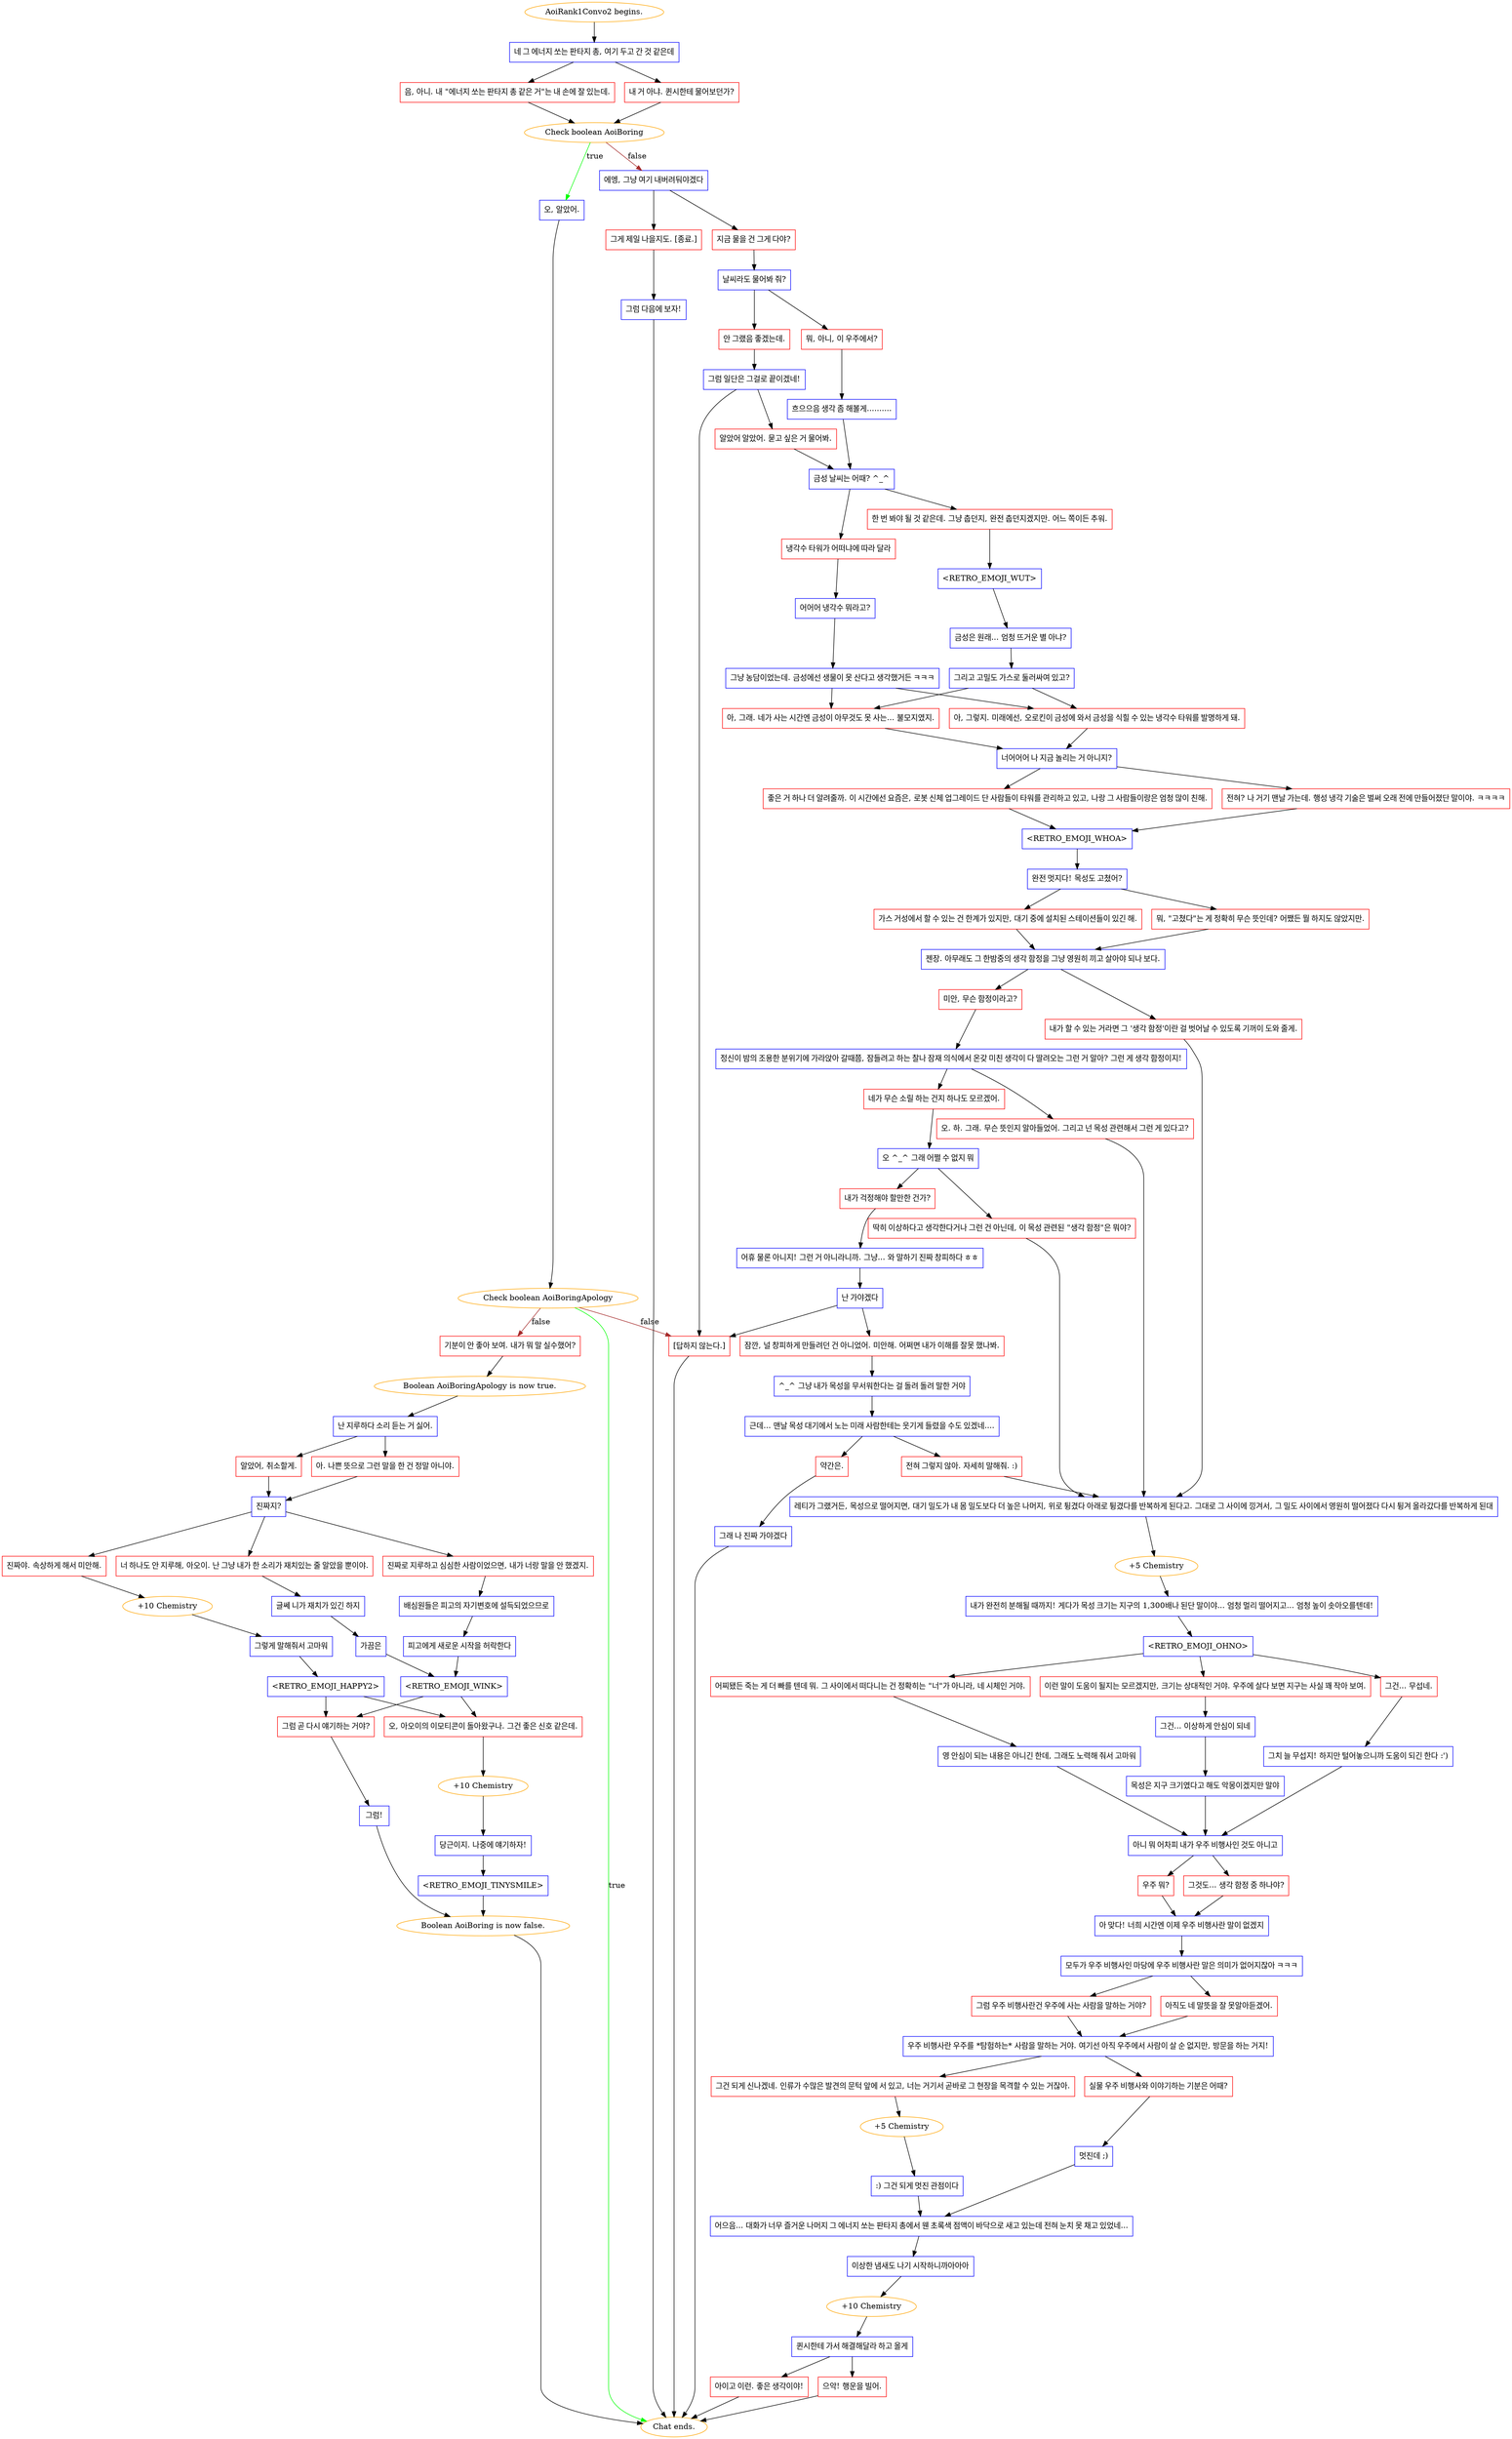digraph {
	"AoiRank1Convo2 begins." [color=orange];
		"AoiRank1Convo2 begins." -> j3016009528;
	j3016009528 [label="네 그 에너지 쏘는 판타지 총, 여기 두고 간 것 같은데",shape=box,color=blue];
		j3016009528 -> j2046092280;
		j3016009528 -> j1397132774;
	j2046092280 [label="음, 아니. 내 \"에너지 쏘는 판타지 총 같은 거\"는 내 손에 잘 있는데.",shape=box,color=red];
		j2046092280 -> j1717996206;
	j1397132774 [label="내 거 아냐. 퀸시한테 물어보던가?",shape=box,color=red];
		j1397132774 -> j1717996206;
	j1717996206 [label="Check boolean AoiBoring",color=orange];
		j1717996206 -> j3326726889 [label=true,color=green];
		j1717996206 -> j2679748249 [label=false,color=brown];
	j3326726889 [label="오, 알았어.",shape=box,color=blue];
		j3326726889 -> j2507467571;
	j2679748249 [label="에엥, 그냥 여기 내버려둬야겠다",shape=box,color=blue];
		j2679748249 -> j4240802277;
		j2679748249 -> j1494117957;
	j2507467571 [label="Check boolean AoiBoringApology",color=orange];
		j2507467571 -> "Chat ends." [label=true,color=green];
		j2507467571 -> j925065511 [label=false,color=brown];
		j2507467571 -> j283737197 [label=false,color=brown];
	j4240802277 [label="지금 물을 건 그게 다야?",shape=box,color=red];
		j4240802277 -> j2928643112;
	j1494117957 [label="그게 제일 나을지도. [종료.]",shape=box,color=red];
		j1494117957 -> j2197278808;
	"Chat ends." [color=orange];
	j925065511 [label="기분이 안 좋아 보여. 내가 뭐 말 실수했어?",shape=box,color=red];
		j925065511 -> j3294158505;
	j283737197 [label="[답하지 않는다.]",shape=box,color=red];
		j283737197 -> "Chat ends.";
	j2928643112 [label="날씨라도 물어봐 줘?",shape=box,color=blue];
		j2928643112 -> j4243666250;
		j2928643112 -> j4075874017;
	j2197278808 [label="그럼 다음에 보자!",shape=box,color=blue];
		j2197278808 -> "Chat ends.";
	j3294158505 [label="Boolean AoiBoringApology is now true.",color=orange];
		j3294158505 -> j115642472;
	j4243666250 [label="뭐, 아니, 이 우주에서?",shape=box,color=red];
		j4243666250 -> j4081993666;
	j4075874017 [label="안 그랬음 좋겠는데.",shape=box,color=red];
		j4075874017 -> j1604738586;
	j115642472 [label="난 지루하다 소리 듣는 거 싫어.",shape=box,color=blue];
		j115642472 -> j1569394216;
		j115642472 -> j3104485783;
	j4081993666 [label="흐으으음 생각 좀 해볼게..........",shape=box,color=blue];
		j4081993666 -> j3215590694;
	j1604738586 [label="그럼 일단은 그걸로 끝이겠네!",shape=box,color=blue];
		j1604738586 -> j327638512;
		j1604738586 -> j283737197;
	j1569394216 [label="아. 나쁜 뜻으로 그런 말을 한 건 정말 아니야.",shape=box,color=red];
		j1569394216 -> j4044544658;
	j3104485783 [label="알았어, 취소할게.",shape=box,color=red];
		j3104485783 -> j4044544658;
	j3215590694 [label="금성 날씨는 어때? ^_^",shape=box,color=blue];
		j3215590694 -> j3230852679;
		j3215590694 -> j1468835730;
	j327638512 [label="알았어 알았어. 묻고 싶은 거 물어봐.",shape=box,color=red];
		j327638512 -> j3215590694;
	j4044544658 [label="진짜지?",shape=box,color=blue];
		j4044544658 -> j503883134;
		j4044544658 -> j4078317949;
		j4044544658 -> j3465976162;
	j3230852679 [label="냉각수 타워가 어떠냐에 따라 달라",shape=box,color=red];
		j3230852679 -> j3314902951;
	j1468835730 [label="한 번 봐야 될 것 같은데. 그냥 춥던지, 완전 춥던지겠지만. 어느 쪽이든 추워.",shape=box,color=red];
		j1468835730 -> j4095303364;
	j503883134 [label="진짜야. 속상하게 해서 미안해.",shape=box,color=red];
		j503883134 -> j374732258;
	j4078317949 [label="너 하나도 안 지루해, 아오이. 난 그냥 내가 한 소리가 재치있는 줄 알았을 뿐이야.",shape=box,color=red];
		j4078317949 -> j3170681262;
	j3465976162 [label="진짜로 지루하고 심심한 사람이었으면, 내가 너랑 말을 안 했겠지.",shape=box,color=red];
		j3465976162 -> j2346081147;
	j3314902951 [label="어어어 냉각수 뭐라고?",shape=box,color=blue];
		j3314902951 -> j2441946399;
	j4095303364 [label="<RETRO_EMOJI_WUT>",shape=box,color=blue];
		j4095303364 -> j2372851430;
	j374732258 [label="+10 Chemistry",color=orange];
		j374732258 -> j1530034692;
	j3170681262 [label="글쎄 니가 재치가 있긴 하지",shape=box,color=blue];
		j3170681262 -> j1771187101;
	j2346081147 [label="배심원들은 피고의 자기변호에 설득되었으므로",shape=box,color=blue];
		j2346081147 -> j3157651033;
	j2441946399 [label="그냥 농담이었는데. 금성에선 생물이 못 산다고 생각했거든 ㅋㅋㅋ",shape=box,color=blue];
		j2441946399 -> j266912165;
		j2441946399 -> j3185488055;
	j2372851430 [label="금성은 원래... 엄청 뜨거운 별 아냐?",shape=box,color=blue];
		j2372851430 -> j2824505912;
	j1530034692 [label="그렇게 말해줘서 고마워",shape=box,color=blue];
		j1530034692 -> j2657560192;
	j1771187101 [label="가끔은",shape=box,color=blue];
		j1771187101 -> j3097585450;
	j3157651033 [label="피고에게 새로운 시작을 허락한다",shape=box,color=blue];
		j3157651033 -> j3097585450;
	j266912165 [label="아, 그래. 네가 사는 시간엔 금성이 아무것도 못 사는... 불모지였지.",shape=box,color=red];
		j266912165 -> j925871048;
	j3185488055 [label="아, 그렇지. 미래에선, 오로킨이 금성에 와서 금성을 식힐 수 있는 냉각수 타워를 발명하게 돼.",shape=box,color=red];
		j3185488055 -> j925871048;
	j2824505912 [label="그리고 고밀도 가스로 둘러싸여 있고?",shape=box,color=blue];
		j2824505912 -> j266912165;
		j2824505912 -> j3185488055;
	j2657560192 [label="<RETRO_EMOJI_HAPPY2>",shape=box,color=blue];
		j2657560192 -> j1518623228;
		j2657560192 -> j3313564298;
	j3097585450 [label="<RETRO_EMOJI_WINK>",shape=box,color=blue];
		j3097585450 -> j1518623228;
		j3097585450 -> j3313564298;
	j925871048 [label="너어어어 나 지금 놀리는 거 아니지?",shape=box,color=blue];
		j925871048 -> j1148090647;
		j925871048 -> j607606356;
	j1518623228 [label="그럼 곧 다시 얘기하는 거야?",shape=box,color=red];
		j1518623228 -> j3505660541;
	j3313564298 [label="오, 아오이의 이모티콘이 돌아왔구나. 그건 좋은 신호 같은데.",shape=box,color=red];
		j3313564298 -> j3167383000;
	j1148090647 [label="좋은 거 하나 더 알려줄까. 이 시간에선 요즘은, 로봇 신체 업그레이드 단 사람들이 타워를 관리하고 있고, 나랑 그 사람들이랑은 엄청 많이 친해.",shape=box,color=red];
		j1148090647 -> j3023881028;
	j607606356 [label="전혀? 나 거기 맨날 가는데. 행성 냉각 기술은 벌써 오래 전에 만들어졌단 말이야. ㅋㅋㅋㅋ",shape=box,color=red];
		j607606356 -> j3023881028;
	j3505660541 [label="그럼!",shape=box,color=blue];
		j3505660541 -> j2581611291;
	j3167383000 [label="+10 Chemistry",color=orange];
		j3167383000 -> j3635592333;
	j3023881028 [label="<RETRO_EMOJI_WHOA>",shape=box,color=blue];
		j3023881028 -> j1785924917;
	j2581611291 [label="Boolean AoiBoring is now false.",color=orange];
		j2581611291 -> "Chat ends.";
	j3635592333 [label="당근이지. 나중에 얘기하자!",shape=box,color=blue];
		j3635592333 -> j153386734;
	j1785924917 [label="완전 멋지다! 목성도 고쳤어?",shape=box,color=blue];
		j1785924917 -> j4279683981;
		j1785924917 -> j3429321832;
	j153386734 [label="<RETRO_EMOJI_TINYSMILE>",shape=box,color=blue];
		j153386734 -> j2581611291;
	j4279683981 [label="가스 거성에서 할 수 있는 건 한계가 있지만, 대기 중에 설치된 스테이션들이 있긴 해.",shape=box,color=red];
		j4279683981 -> j1914923842;
	j3429321832 [label="뭐, \"고쳤다\"는 게 정확히 무슨 뜻인데? 어쨌든 뭘 하지도 않았지만.",shape=box,color=red];
		j3429321832 -> j1914923842;
	j1914923842 [label="젠장. 아무래도 그 한밤중의 생각 함정을 그냥 영원히 끼고 살아야 되나 보다.",shape=box,color=blue];
		j1914923842 -> j1670060987;
		j1914923842 -> j1833901556;
	j1670060987 [label="내가 할 수 있는 거라면 그 '생각 함정'이란 걸 벗어날 수 있도록 기꺼이 도와 줄게.",shape=box,color=red];
		j1670060987 -> j28813633;
	j1833901556 [label="미안, 무슨 함정이라고?",shape=box,color=red];
		j1833901556 -> j3410269663;
	j28813633 [label="레티가 그랬거든, 목성으로 떨어지면, 대기 밀도가 내 몸 밀도보다 더 높은 나머지, 위로 튕겼다 아래로 튕겼다를 반복하게 된다고. 그대로 그 사이에 낑겨서, 그 밀도 사이에서 영원히 떨어졌다 다시 튕겨 올라갔다를 반복하게 된대",shape=box,color=blue];
		j28813633 -> j2224140955;
	j3410269663 [label="정신이 밤의 조용한 분위기에 가라앉아 갈때쯤, 잠들려고 하는 찰나 잠재 의식에서 온갖 미친 생각이 다 딸려오는 그런 거 알아? 그런 게 생각 함정이지!",shape=box,color=blue];
		j3410269663 -> j236650243;
		j3410269663 -> j2381191522;
	j2224140955 [label="+5 Chemistry",color=orange];
		j2224140955 -> j2741073343;
	j236650243 [label="오. 하. 그래. 무슨 뜻인지 알아들었어. 그리고 넌 목성 관련해서 그런 게 있다고?",shape=box,color=red];
		j236650243 -> j28813633;
	j2381191522 [label="네가 무슨 소릴 하는 건지 하나도 모르겠어.",shape=box,color=red];
		j2381191522 -> j2172842775;
	j2741073343 [label="내가 완전히 분해될 때까지! 게다가 목성 크기는 지구의 1,300배나 된단 말이야... 엄청 멀리 떨어지고... 엄청 높이 솟아오를텐데!",shape=box,color=blue];
		j2741073343 -> j2783449782;
	j2172842775 [label="오 ^_^ 그래 어쩔 수 없지 뭐",shape=box,color=blue];
		j2172842775 -> j4285418105;
		j2172842775 -> j3215129245;
	j2783449782 [label="<RETRO_EMOJI_OHNO>",shape=box,color=blue];
		j2783449782 -> j332770382;
		j2783449782 -> j3460889572;
		j2783449782 -> j4101342990;
	j4285418105 [label="딱히 이상하다고 생각한다거나 그런 건 아닌데, 이 목성 관련된 \"생각 함정\"은 뭐야?",shape=box,color=red];
		j4285418105 -> j28813633;
	j3215129245 [label="내가 걱정해야 할만한 건가?",shape=box,color=red];
		j3215129245 -> j1864621298;
	j332770382 [label="그건... 무섭네.",shape=box,color=red];
		j332770382 -> j1275927562;
	j3460889572 [label="어찌됐든 죽는 게 더 빠를 텐데 뭐. 그 사이에서 떠다니는 건 정확히는 \"너\"가 아니라, 네 시체인 거야.",shape=box,color=red];
		j3460889572 -> j1708551397;
	j4101342990 [label="이런 말이 도움이 될지는 모르겠지만, 크기는 상대적인 거야. 우주에 살다 보면 지구는 사실 꽤 작아 보여.",shape=box,color=red];
		j4101342990 -> j1926667243;
	j1864621298 [label="어휴 물론 아니지! 그런 거 아니라니까. 그냥... 와 말하기 진짜 창피하다 ㅎㅎ",shape=box,color=blue];
		j1864621298 -> j391028448;
	j1275927562 [label="그치 늘 무섭지! 하지만 털어놓으니까 도움이 되긴 한다 :')",shape=box,color=blue];
		j1275927562 -> j2241086120;
	j1708551397 [label="영 안심이 되는 내용은 아니긴 한데, 그래도 노력해 줘서 고마워",shape=box,color=blue];
		j1708551397 -> j2241086120;
	j1926667243 [label="그건... 이상하게 안심이 되네",shape=box,color=blue];
		j1926667243 -> j2615680436;
	j391028448 [label="난 가야겠다",shape=box,color=blue];
		j391028448 -> j1974503526;
		j391028448 -> j283737197;
	j2241086120 [label="아니 뭐 어차피 내가 우주 비행사인 것도 아니고",shape=box,color=blue];
		j2241086120 -> j3270822048;
		j2241086120 -> j2152073862;
	j2615680436 [label="목성은 지구 크기였다고 해도 악몽이겠지만 말야",shape=box,color=blue];
		j2615680436 -> j2241086120;
	j1974503526 [label="잠깐, 널 창피하게 만들려던 건 아니었어. 미안해. 어쩌면 내가 이해를 잘못 했나봐.",shape=box,color=red];
		j1974503526 -> j3606287436;
	j3270822048 [label="우주 뭐?",shape=box,color=red];
		j3270822048 -> j2526109362;
	j2152073862 [label="그것도... 생각 함정 중 하나야?",shape=box,color=red];
		j2152073862 -> j2526109362;
	j3606287436 [label="^_^ 그냥 내가 목성을 무서워한다는 걸 돌려 돌려 말한 거야",shape=box,color=blue];
		j3606287436 -> j1238218954;
	j2526109362 [label="아 맞다! 너희 시간엔 이제 우주 비행사란 말이 없겠지",shape=box,color=blue];
		j2526109362 -> j4170180209;
	j1238218954 [label="근데... 맨날 목성 대기에서 노는 미래 사람한테는 웃기게 들렸을 수도 있겠네....",shape=box,color=blue];
		j1238218954 -> j111516227;
		j1238218954 -> j2178249996;
	j4170180209 [label="모두가 우주 비행사인 마당에 우주 비행사란 말은 의미가 없어지잖아 ㅋㅋㅋ",shape=box,color=blue];
		j4170180209 -> j28859927;
		j4170180209 -> j1345593921;
	j111516227 [label="전혀 그렇지 않아. 자세히 말해줘. :)",shape=box,color=red];
		j111516227 -> j28813633;
	j2178249996 [label="약간은.",shape=box,color=red];
		j2178249996 -> j4199797975;
	j28859927 [label="그럼 우주 비행사란건 우주에 사는 사람을 말하는 거야?",shape=box,color=red];
		j28859927 -> j3000459585;
	j1345593921 [label="아직도 네 말뜻을 잘 못알아듣겠어.",shape=box,color=red];
		j1345593921 -> j3000459585;
	j4199797975 [label="그래 나 진짜 가야겠다",shape=box,color=blue];
		j4199797975 -> "Chat ends.";
	j3000459585 [label="우주 비행사란 우주를 *탐험하는* 사람을 말하는 거야. 여기선 아직 우주에서 사람이 살 순 없지만, 방문을 하는 거지!",shape=box,color=blue];
		j3000459585 -> j3653116817;
		j3000459585 -> j2678331463;
	j3653116817 [label="그건 되게 신나겠네. 인류가 수많은 발견의 문턱 앞에 서 있고, 너는 거기서 곧바로 그 현장을 목격할 수 있는 거잖아.",shape=box,color=red];
		j3653116817 -> j1205923709;
	j2678331463 [label="실물 우주 비행사와 이야기하는 기분은 어때?",shape=box,color=red];
		j2678331463 -> j1384960307;
	j1205923709 [label="+5 Chemistry",color=orange];
		j1205923709 -> j1365030764;
	j1384960307 [label="멋진데 ;)",shape=box,color=blue];
		j1384960307 -> j1488991026;
	j1365030764 [label=":) 그건 되게 멋진 관점이다",shape=box,color=blue];
		j1365030764 -> j1488991026;
	j1488991026 [label="어으음... 대화가 너무 즐거운 나머지 그 에너지 쏘는 판타지 총에서 웬 초록색 점액이 바닥으로 새고 있는데 전혀 눈치 못 채고 있었네...",shape=box,color=blue];
		j1488991026 -> j3409913581;
	j3409913581 [label="이상한 냄새도 나기 시작하니까아아아",shape=box,color=blue];
		j3409913581 -> j4107323751;
	j4107323751 [label="+10 Chemistry",color=orange];
		j4107323751 -> j1568352714;
	j1568352714 [label="퀸시한테 가서 해결해달라 하고 올게",shape=box,color=blue];
		j1568352714 -> j1153676899;
		j1568352714 -> j4044662403;
	j1153676899 [label="으악! 행운을 빌어.",shape=box,color=red];
		j1153676899 -> "Chat ends.";
	j4044662403 [label="아이고 이런. 좋은 생각이야!",shape=box,color=red];
		j4044662403 -> "Chat ends.";
}